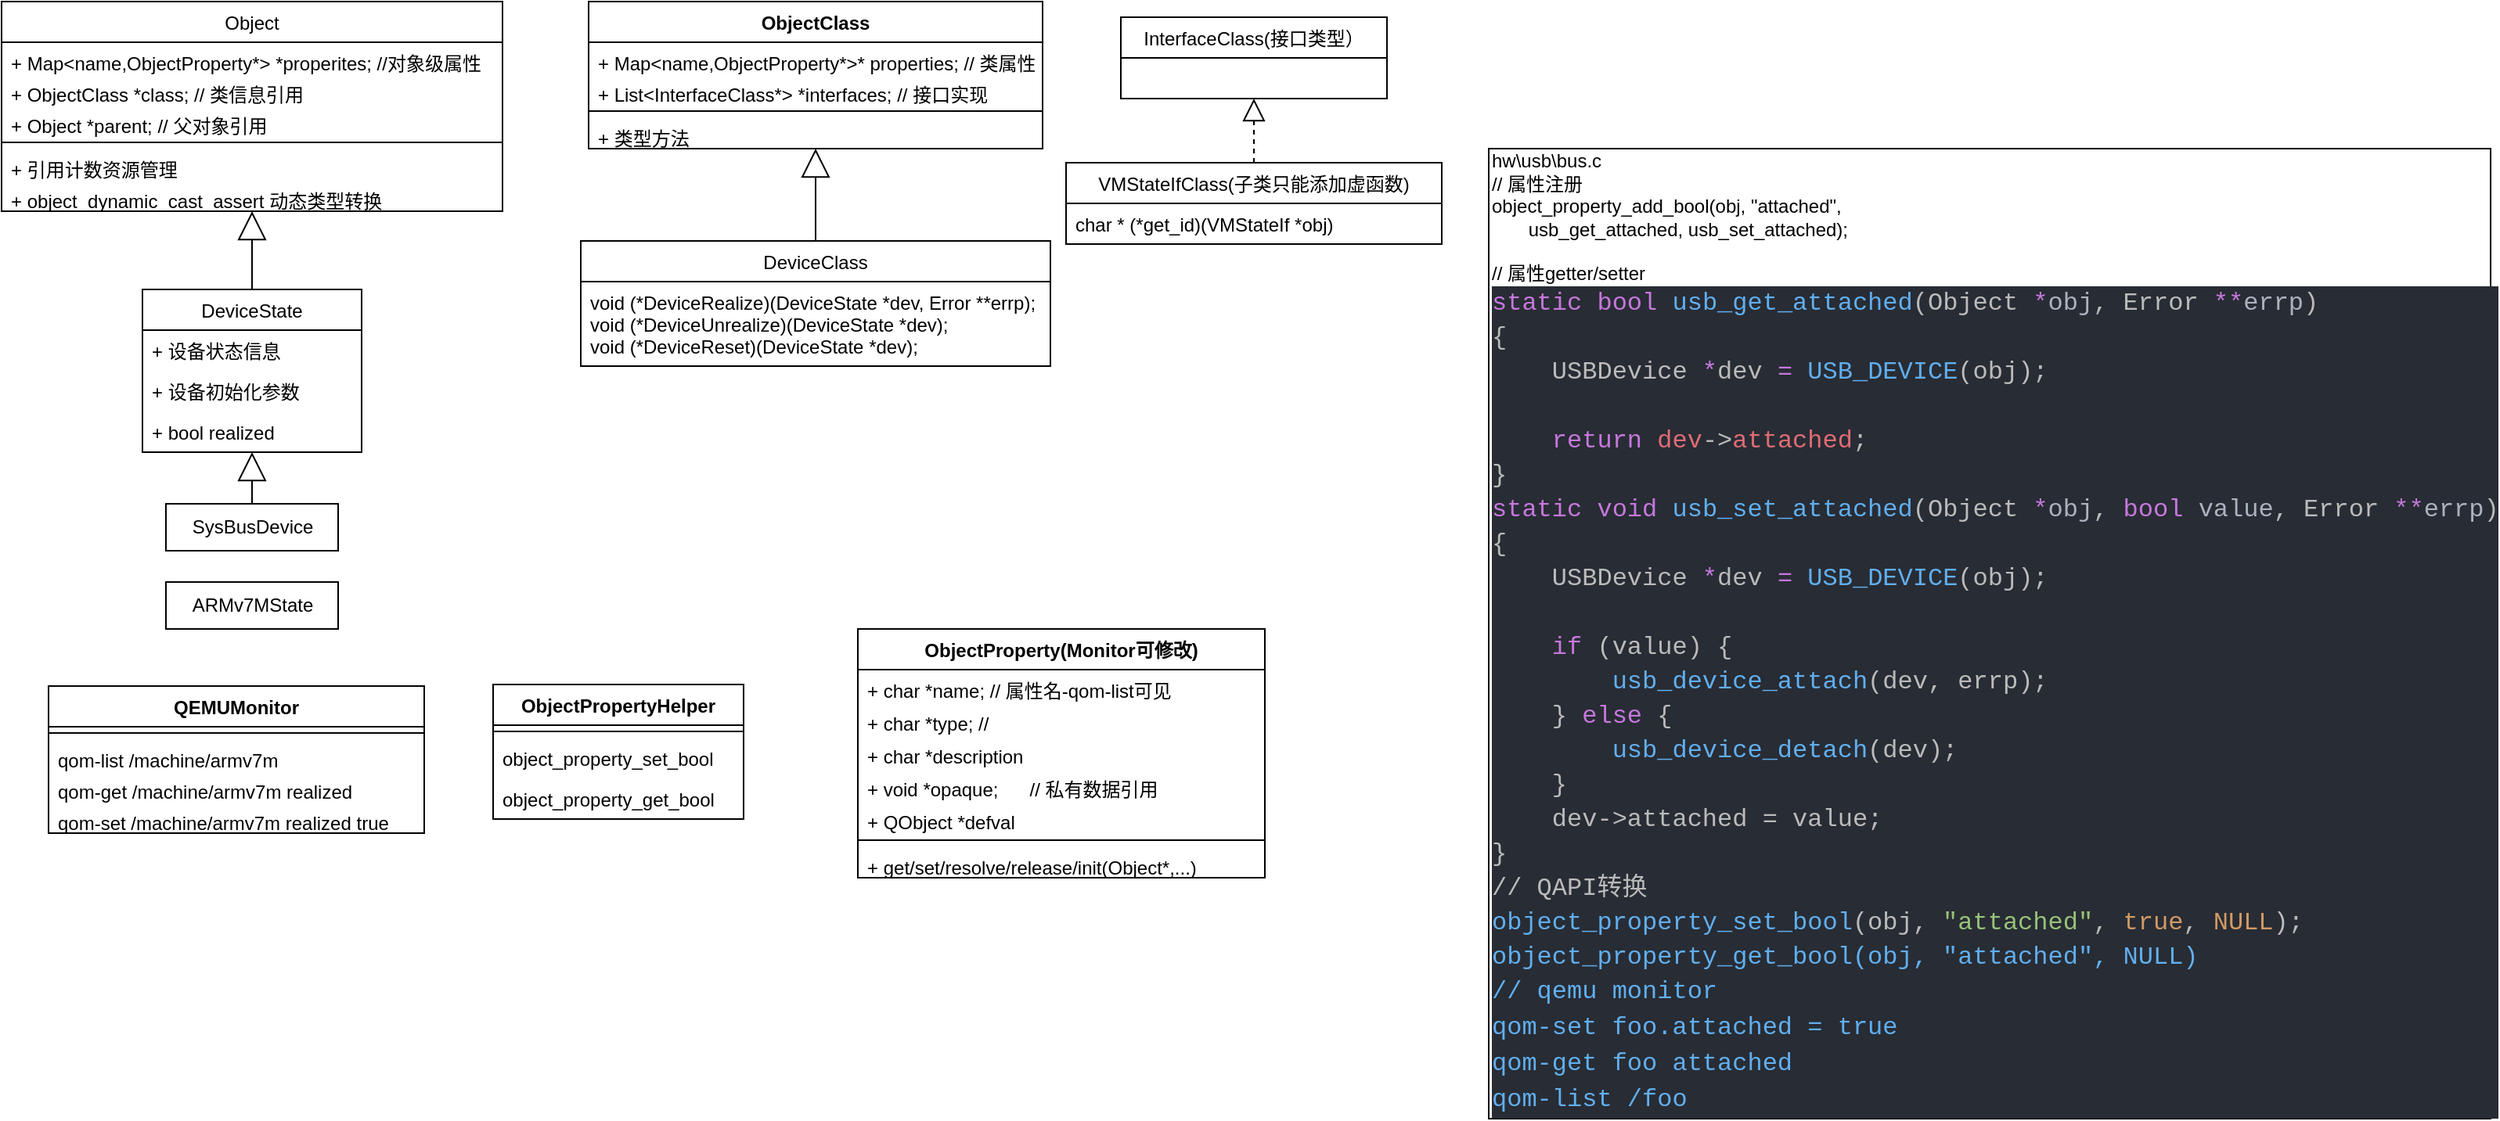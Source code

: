 <mxfile version="16.6.1" type="github">
  <diagram id="s7khT9hOSnQoJCwWfRDU" name="Page-1">
    <mxGraphModel dx="1422" dy="849" grid="1" gridSize="10" guides="1" tooltips="1" connect="1" arrows="1" fold="1" page="1" pageScale="1" pageWidth="827" pageHeight="1169" math="0" shadow="0">
      <root>
        <mxCell id="0" />
        <mxCell id="1" parent="0" />
        <mxCell id="QnAGGfaAY6AX2OodTETw-1" value="Object" style="swimlane;fontStyle=0;childLayout=stackLayout;horizontal=1;startSize=26;fillColor=none;horizontalStack=0;resizeParent=1;resizeParentMax=0;resizeLast=0;collapsible=1;marginBottom=0;" vertex="1" parent="1">
          <mxGeometry x="40" y="289" width="320" height="134" as="geometry" />
        </mxCell>
        <mxCell id="QnAGGfaAY6AX2OodTETw-2" value="+ Map&lt;name,ObjectProperty*&gt; *properites; //对象级属性" style="text;strokeColor=none;fillColor=none;align=left;verticalAlign=top;spacingLeft=4;spacingRight=4;overflow=hidden;rotatable=0;points=[[0,0.5],[1,0.5]];portConstraint=eastwest;" vertex="1" parent="QnAGGfaAY6AX2OodTETw-1">
          <mxGeometry y="26" width="320" height="20" as="geometry" />
        </mxCell>
        <mxCell id="QnAGGfaAY6AX2OodTETw-32" value="+ ObjectClass *class; // 类信息引用" style="text;strokeColor=none;fillColor=none;align=left;verticalAlign=top;spacingLeft=4;spacingRight=4;overflow=hidden;rotatable=0;points=[[0,0.5],[1,0.5]];portConstraint=eastwest;" vertex="1" parent="QnAGGfaAY6AX2OodTETw-1">
          <mxGeometry y="46" width="320" height="20" as="geometry" />
        </mxCell>
        <mxCell id="QnAGGfaAY6AX2OodTETw-31" value="+ Object *parent; // 父对象引用" style="text;strokeColor=none;fillColor=none;align=left;verticalAlign=top;spacingLeft=4;spacingRight=4;overflow=hidden;rotatable=0;points=[[0,0.5],[1,0.5]];portConstraint=eastwest;" vertex="1" parent="QnAGGfaAY6AX2OodTETw-1">
          <mxGeometry y="66" width="320" height="20" as="geometry" />
        </mxCell>
        <mxCell id="QnAGGfaAY6AX2OodTETw-9" value="" style="line;strokeWidth=1;fillColor=none;align=left;verticalAlign=middle;spacingTop=-1;spacingLeft=3;spacingRight=3;rotatable=0;labelPosition=right;points=[];portConstraint=eastwest;" vertex="1" parent="QnAGGfaAY6AX2OodTETw-1">
          <mxGeometry y="86" width="320" height="8" as="geometry" />
        </mxCell>
        <mxCell id="QnAGGfaAY6AX2OodTETw-3" value="+ 引用计数资源管理" style="text;strokeColor=none;fillColor=none;align=left;verticalAlign=top;spacingLeft=4;spacingRight=4;overflow=hidden;rotatable=0;points=[[0,0.5],[1,0.5]];portConstraint=eastwest;" vertex="1" parent="QnAGGfaAY6AX2OodTETw-1">
          <mxGeometry y="94" width="320" height="20" as="geometry" />
        </mxCell>
        <mxCell id="QnAGGfaAY6AX2OodTETw-10" value="+ object_dynamic_cast_assert 动态类型转换" style="text;strokeColor=none;fillColor=none;align=left;verticalAlign=top;spacingLeft=4;spacingRight=4;overflow=hidden;rotatable=0;points=[[0,0.5],[1,0.5]];portConstraint=eastwest;" vertex="1" parent="QnAGGfaAY6AX2OodTETw-1">
          <mxGeometry y="114" width="320" height="20" as="geometry" />
        </mxCell>
        <mxCell id="QnAGGfaAY6AX2OodTETw-5" value="ObjectClass" style="swimlane;fontStyle=1;align=center;verticalAlign=top;childLayout=stackLayout;horizontal=1;startSize=26;horizontalStack=0;resizeParent=1;resizeParentMax=0;resizeLast=0;collapsible=1;marginBottom=0;" vertex="1" parent="1">
          <mxGeometry x="415" y="289" width="290" height="94" as="geometry" />
        </mxCell>
        <mxCell id="QnAGGfaAY6AX2OodTETw-6" value="+ Map&lt;name,ObjectProperty*&gt;* properties; // 类属性" style="text;strokeColor=none;fillColor=none;align=left;verticalAlign=top;spacingLeft=4;spacingRight=4;overflow=hidden;rotatable=0;points=[[0,0.5],[1,0.5]];portConstraint=eastwest;" vertex="1" parent="QnAGGfaAY6AX2OodTETw-5">
          <mxGeometry y="26" width="290" height="20" as="geometry" />
        </mxCell>
        <mxCell id="QnAGGfaAY6AX2OodTETw-15" value="+ List&lt;InterfaceClass*&gt; *interfaces; // 接口实现" style="text;strokeColor=none;fillColor=none;align=left;verticalAlign=top;spacingLeft=4;spacingRight=4;overflow=hidden;rotatable=0;points=[[0,0.5],[1,0.5]];portConstraint=eastwest;" vertex="1" parent="QnAGGfaAY6AX2OodTETw-5">
          <mxGeometry y="46" width="290" height="20" as="geometry" />
        </mxCell>
        <mxCell id="QnAGGfaAY6AX2OodTETw-7" value="" style="line;strokeWidth=1;fillColor=none;align=left;verticalAlign=middle;spacingTop=-1;spacingLeft=3;spacingRight=3;rotatable=0;labelPosition=right;points=[];portConstraint=eastwest;" vertex="1" parent="QnAGGfaAY6AX2OodTETw-5">
          <mxGeometry y="66" width="290" height="8" as="geometry" />
        </mxCell>
        <mxCell id="QnAGGfaAY6AX2OodTETw-8" value="+ 类型方法" style="text;strokeColor=none;fillColor=none;align=left;verticalAlign=top;spacingLeft=4;spacingRight=4;overflow=hidden;rotatable=0;points=[[0,0.5],[1,0.5]];portConstraint=eastwest;" vertex="1" parent="QnAGGfaAY6AX2OodTETw-5">
          <mxGeometry y="74" width="290" height="20" as="geometry" />
        </mxCell>
        <mxCell id="QnAGGfaAY6AX2OodTETw-11" value="DeviceState" style="swimlane;fontStyle=0;childLayout=stackLayout;horizontal=1;startSize=26;fillColor=none;horizontalStack=0;resizeParent=1;resizeParentMax=0;resizeLast=0;collapsible=1;marginBottom=0;" vertex="1" parent="1">
          <mxGeometry x="130" y="473" width="140" height="104" as="geometry" />
        </mxCell>
        <mxCell id="QnAGGfaAY6AX2OodTETw-12" value="+ 设备状态信息" style="text;strokeColor=none;fillColor=none;align=left;verticalAlign=top;spacingLeft=4;spacingRight=4;overflow=hidden;rotatable=0;points=[[0,0.5],[1,0.5]];portConstraint=eastwest;" vertex="1" parent="QnAGGfaAY6AX2OodTETw-11">
          <mxGeometry y="26" width="140" height="26" as="geometry" />
        </mxCell>
        <mxCell id="QnAGGfaAY6AX2OodTETw-13" value="+ 设备初始化参数" style="text;strokeColor=none;fillColor=none;align=left;verticalAlign=top;spacingLeft=4;spacingRight=4;overflow=hidden;rotatable=0;points=[[0,0.5],[1,0.5]];portConstraint=eastwest;" vertex="1" parent="QnAGGfaAY6AX2OodTETw-11">
          <mxGeometry y="52" width="140" height="26" as="geometry" />
        </mxCell>
        <mxCell id="QnAGGfaAY6AX2OodTETw-58" value="+ bool realized" style="text;strokeColor=none;fillColor=none;align=left;verticalAlign=top;spacingLeft=4;spacingRight=4;overflow=hidden;rotatable=0;points=[[0,0.5],[1,0.5]];portConstraint=eastwest;" vertex="1" parent="QnAGGfaAY6AX2OodTETw-11">
          <mxGeometry y="78" width="140" height="26" as="geometry" />
        </mxCell>
        <mxCell id="QnAGGfaAY6AX2OodTETw-16" value="InterfaceClass(接口类型）" style="swimlane;fontStyle=0;childLayout=stackLayout;horizontal=1;startSize=26;fillColor=none;horizontalStack=0;resizeParent=1;resizeParentMax=0;resizeLast=0;collapsible=1;marginBottom=0;" vertex="1" parent="1">
          <mxGeometry x="755" y="299" width="170" height="52" as="geometry" />
        </mxCell>
        <mxCell id="QnAGGfaAY6AX2OodTETw-21" value="VMStateIfClass(子类只能添加虚函数)" style="swimlane;fontStyle=0;childLayout=stackLayout;horizontal=1;startSize=26;fillColor=none;horizontalStack=0;resizeParent=1;resizeParentMax=0;resizeLast=0;collapsible=1;marginBottom=0;" vertex="1" parent="1">
          <mxGeometry x="720" y="392" width="240" height="52" as="geometry" />
        </mxCell>
        <mxCell id="QnAGGfaAY6AX2OodTETw-22" value="char * (*get_id)(VMStateIf *obj)" style="text;strokeColor=none;fillColor=none;align=left;verticalAlign=top;spacingLeft=4;spacingRight=4;overflow=hidden;rotatable=0;points=[[0,0.5],[1,0.5]];portConstraint=eastwest;" vertex="1" parent="QnAGGfaAY6AX2OodTETw-21">
          <mxGeometry y="26" width="240" height="26" as="geometry" />
        </mxCell>
        <mxCell id="QnAGGfaAY6AX2OodTETw-25" value="" style="endArrow=block;dashed=1;endFill=0;endSize=12;html=1;rounded=0;entryX=0.5;entryY=1;entryDx=0;entryDy=0;exitX=0.5;exitY=0;exitDx=0;exitDy=0;" edge="1" parent="1" source="QnAGGfaAY6AX2OodTETw-21" target="QnAGGfaAY6AX2OodTETw-16">
          <mxGeometry width="160" relative="1" as="geometry">
            <mxPoint x="655" y="539" as="sourcePoint" />
            <mxPoint x="815" y="539" as="targetPoint" />
          </mxGeometry>
        </mxCell>
        <mxCell id="QnAGGfaAY6AX2OodTETw-26" value="DeviceClass" style="swimlane;fontStyle=0;childLayout=stackLayout;horizontal=1;startSize=26;fillColor=none;horizontalStack=0;resizeParent=1;resizeParentMax=0;resizeLast=0;collapsible=1;marginBottom=0;" vertex="1" parent="1">
          <mxGeometry x="410" y="442" width="300" height="80" as="geometry" />
        </mxCell>
        <mxCell id="QnAGGfaAY6AX2OodTETw-27" value="void (*DeviceRealize)(DeviceState *dev, Error **errp);&#xa;void (*DeviceUnrealize)(DeviceState *dev);&#xa;void (*DeviceReset)(DeviceState *dev);" style="text;strokeColor=none;fillColor=none;align=left;verticalAlign=top;spacingLeft=4;spacingRight=4;overflow=hidden;rotatable=0;points=[[0,0.5],[1,0.5]];portConstraint=eastwest;" vertex="1" parent="QnAGGfaAY6AX2OodTETw-26">
          <mxGeometry y="26" width="300" height="54" as="geometry" />
        </mxCell>
        <mxCell id="QnAGGfaAY6AX2OodTETw-29" value="" style="endArrow=block;endSize=16;endFill=0;html=1;rounded=0;exitX=0.5;exitY=0;exitDx=0;exitDy=0;" edge="1" parent="1" source="QnAGGfaAY6AX2OodTETw-26" target="QnAGGfaAY6AX2OodTETw-8">
          <mxGeometry width="160" relative="1" as="geometry">
            <mxPoint x="595" y="539" as="sourcePoint" />
            <mxPoint x="755" y="539" as="targetPoint" />
          </mxGeometry>
        </mxCell>
        <mxCell id="QnAGGfaAY6AX2OodTETw-30" value="" style="endArrow=block;endSize=16;endFill=0;html=1;rounded=0;exitX=0.5;exitY=0;exitDx=0;exitDy=0;" edge="1" parent="1" source="QnAGGfaAY6AX2OodTETw-11" target="QnAGGfaAY6AX2OodTETw-10">
          <mxGeometry width="160" relative="1" as="geometry">
            <mxPoint x="510" y="485" as="sourcePoint" />
            <mxPoint x="540.07" y="424" as="targetPoint" />
          </mxGeometry>
        </mxCell>
        <mxCell id="QnAGGfaAY6AX2OodTETw-33" value="ObjectProperty(Monitor可修改)" style="swimlane;fontStyle=1;align=center;verticalAlign=top;childLayout=stackLayout;horizontal=1;startSize=26;horizontalStack=0;resizeParent=1;resizeParentMax=0;resizeLast=0;collapsible=1;marginBottom=0;" vertex="1" parent="1">
          <mxGeometry x="587" y="690" width="260" height="159" as="geometry" />
        </mxCell>
        <mxCell id="QnAGGfaAY6AX2OodTETw-34" value="+ char *name; // 属性名-qom-list可见" style="text;strokeColor=none;fillColor=none;align=left;verticalAlign=top;spacingLeft=4;spacingRight=4;overflow=hidden;rotatable=0;points=[[0,0.5],[1,0.5]];portConstraint=eastwest;" vertex="1" parent="QnAGGfaAY6AX2OodTETw-33">
          <mxGeometry y="26" width="260" height="21" as="geometry" />
        </mxCell>
        <mxCell id="QnAGGfaAY6AX2OodTETw-35" value="+ char *type; // " style="text;strokeColor=none;fillColor=none;align=left;verticalAlign=top;spacingLeft=4;spacingRight=4;overflow=hidden;rotatable=0;points=[[0,0.5],[1,0.5]];portConstraint=eastwest;" vertex="1" parent="QnAGGfaAY6AX2OodTETw-33">
          <mxGeometry y="47" width="260" height="21" as="geometry" />
        </mxCell>
        <mxCell id="QnAGGfaAY6AX2OodTETw-36" value="+ char *description" style="text;strokeColor=none;fillColor=none;align=left;verticalAlign=top;spacingLeft=4;spacingRight=4;overflow=hidden;rotatable=0;points=[[0,0.5],[1,0.5]];portConstraint=eastwest;" vertex="1" parent="QnAGGfaAY6AX2OodTETw-33">
          <mxGeometry y="68" width="260" height="21" as="geometry" />
        </mxCell>
        <mxCell id="QnAGGfaAY6AX2OodTETw-37" value="+ void *opaque;      // 私有数据引用" style="text;strokeColor=none;fillColor=none;align=left;verticalAlign=top;spacingLeft=4;spacingRight=4;overflow=hidden;rotatable=0;points=[[0,0.5],[1,0.5]];portConstraint=eastwest;" vertex="1" parent="QnAGGfaAY6AX2OodTETw-33">
          <mxGeometry y="89" width="260" height="21" as="geometry" />
        </mxCell>
        <mxCell id="QnAGGfaAY6AX2OodTETw-38" value="+ QObject *defval" style="text;strokeColor=none;fillColor=none;align=left;verticalAlign=top;spacingLeft=4;spacingRight=4;overflow=hidden;rotatable=0;points=[[0,0.5],[1,0.5]];portConstraint=eastwest;" vertex="1" parent="QnAGGfaAY6AX2OodTETw-33">
          <mxGeometry y="110" width="260" height="21" as="geometry" />
        </mxCell>
        <mxCell id="QnAGGfaAY6AX2OodTETw-39" value="" style="line;strokeWidth=1;fillColor=none;align=left;verticalAlign=middle;spacingTop=-1;spacingLeft=3;spacingRight=3;rotatable=0;labelPosition=right;points=[];portConstraint=eastwest;" vertex="1" parent="QnAGGfaAY6AX2OodTETw-33">
          <mxGeometry y="131" width="260" height="8" as="geometry" />
        </mxCell>
        <mxCell id="QnAGGfaAY6AX2OodTETw-40" value="+ get/set/resolve/release/init(Object*,...)" style="text;strokeColor=none;fillColor=none;align=left;verticalAlign=top;spacingLeft=4;spacingRight=4;overflow=hidden;rotatable=0;points=[[0,0.5],[1,0.5]];portConstraint=eastwest;" vertex="1" parent="QnAGGfaAY6AX2OodTETw-33">
          <mxGeometry y="139" width="260" height="20" as="geometry" />
        </mxCell>
        <mxCell id="QnAGGfaAY6AX2OodTETw-46" value="&lt;div&gt;hw\usb\bus.c&lt;br&gt;&lt;/div&gt;&lt;div&gt;// 属性注册&lt;/div&gt;&lt;div&gt;object_property_add_bool(obj,&amp;nbsp;&lt;span&gt;&quot;attached&quot;,&lt;/span&gt;&lt;/div&gt;&lt;div&gt;&lt;span&gt;&amp;nbsp; &amp;nbsp; &amp;nbsp; &amp;nbsp;usb_get_attached, usb_set_attached);&lt;/span&gt;&lt;/div&gt;&lt;div&gt;&lt;span&gt;&lt;br&gt;&lt;/span&gt;&lt;/div&gt;&lt;div&gt;// 属性getter/setter&lt;/div&gt;&lt;div&gt;&lt;div style=&quot;background-color: rgb(40 , 44 , 52) ; line-height: 22px&quot;&gt;&lt;div style=&quot;color: rgb(187 , 187 , 187) ; font-family: &amp;#34;consolas&amp;#34; , &amp;#34;courier new&amp;#34; , monospace ; font-size: 16px&quot;&gt;&lt;span style=&quot;color: #c678dd&quot;&gt;static&lt;/span&gt;&amp;nbsp;&lt;span style=&quot;color: #c678dd&quot;&gt;bool&lt;/span&gt;&amp;nbsp;&lt;span style=&quot;color: #61afef&quot;&gt;usb_get_attached&lt;/span&gt;(Object&amp;nbsp;&lt;span style=&quot;color: #c678dd&quot;&gt;*&lt;/span&gt;&lt;span style=&quot;color: #abb2bf&quot;&gt;obj&lt;/span&gt;,&amp;nbsp;Error&amp;nbsp;&lt;span style=&quot;color: #c678dd&quot;&gt;**&lt;/span&gt;&lt;span style=&quot;color: #abb2bf&quot;&gt;errp&lt;/span&gt;)&lt;/div&gt;&lt;div style=&quot;color: rgb(187 , 187 , 187) ; font-family: &amp;#34;consolas&amp;#34; , &amp;#34;courier new&amp;#34; , monospace ; font-size: 16px&quot;&gt;{&lt;/div&gt;&lt;div style=&quot;color: rgb(187 , 187 , 187) ; font-family: &amp;#34;consolas&amp;#34; , &amp;#34;courier new&amp;#34; , monospace ; font-size: 16px&quot;&gt;&amp;nbsp;&amp;nbsp;&amp;nbsp;&amp;nbsp;USBDevice&amp;nbsp;&lt;span style=&quot;color: #c678dd&quot;&gt;*&lt;/span&gt;dev&amp;nbsp;&lt;span style=&quot;color: #c678dd&quot;&gt;=&lt;/span&gt;&amp;nbsp;&lt;span style=&quot;color: #61afef&quot;&gt;USB_DEVICE&lt;/span&gt;(obj);&lt;/div&gt;&lt;br&gt;&lt;div style=&quot;color: rgb(187 , 187 , 187) ; font-family: &amp;#34;consolas&amp;#34; , &amp;#34;courier new&amp;#34; , monospace ; font-size: 16px&quot;&gt;&amp;nbsp;&amp;nbsp;&amp;nbsp;&amp;nbsp;&lt;span style=&quot;color: #c678dd&quot;&gt;return&lt;/span&gt;&amp;nbsp;&lt;span style=&quot;color: #e06c75&quot;&gt;dev&lt;/span&gt;-&amp;gt;&lt;span style=&quot;color: #e06c75&quot;&gt;attached&lt;/span&gt;;&lt;/div&gt;&lt;div style=&quot;color: rgb(187 , 187 , 187) ; font-family: &amp;#34;consolas&amp;#34; , &amp;#34;courier new&amp;#34; , monospace ; font-size: 16px&quot;&gt;}&lt;/div&gt;&lt;div&gt;&lt;div style=&quot;line-height: 22px&quot;&gt;&lt;div style=&quot;color: rgb(187 , 187 , 187) ; font-family: &amp;#34;consolas&amp;#34; , &amp;#34;courier new&amp;#34; , monospace ; font-size: 16px&quot;&gt;&lt;span style=&quot;color: #c678dd&quot;&gt;static&lt;/span&gt;&amp;nbsp;&lt;span style=&quot;color: #c678dd&quot;&gt;void&lt;/span&gt;&amp;nbsp;&lt;span style=&quot;color: #61afef&quot;&gt;usb_set_attached&lt;/span&gt;(Object&amp;nbsp;&lt;span style=&quot;color: #c678dd&quot;&gt;*&lt;/span&gt;&lt;span style=&quot;color: #abb2bf&quot;&gt;obj&lt;/span&gt;,&amp;nbsp;&lt;span style=&quot;color: #c678dd&quot;&gt;bool&lt;/span&gt;&amp;nbsp;&lt;span style=&quot;color: #abb2bf&quot;&gt;value&lt;/span&gt;,&amp;nbsp;Error&amp;nbsp;&lt;span style=&quot;color: #c678dd&quot;&gt;**&lt;/span&gt;&lt;span style=&quot;color: #abb2bf&quot;&gt;errp&lt;/span&gt;)&lt;/div&gt;&lt;div style=&quot;color: rgb(187 , 187 , 187) ; font-family: &amp;#34;consolas&amp;#34; , &amp;#34;courier new&amp;#34; , monospace ; font-size: 16px&quot;&gt;{&lt;/div&gt;&lt;div style=&quot;color: rgb(187 , 187 , 187) ; font-family: &amp;#34;consolas&amp;#34; , &amp;#34;courier new&amp;#34; , monospace ; font-size: 16px&quot;&gt;&amp;nbsp;&amp;nbsp;&amp;nbsp;&amp;nbsp;USBDevice&amp;nbsp;&lt;span style=&quot;color: #c678dd&quot;&gt;*&lt;/span&gt;dev&amp;nbsp;&lt;span style=&quot;color: #c678dd&quot;&gt;=&lt;/span&gt;&amp;nbsp;&lt;span style=&quot;color: #61afef&quot;&gt;USB_DEVICE&lt;/span&gt;(obj);&lt;/div&gt;&lt;br&gt;&lt;div style=&quot;color: rgb(187 , 187 , 187) ; font-family: &amp;#34;consolas&amp;#34; , &amp;#34;courier new&amp;#34; , monospace ; font-size: 16px&quot;&gt;&amp;nbsp;&amp;nbsp;&amp;nbsp;&amp;nbsp;&lt;span style=&quot;color: #c678dd&quot;&gt;if&lt;/span&gt;&amp;nbsp;(value)&amp;nbsp;{&lt;/div&gt;&lt;div style=&quot;color: rgb(187 , 187 , 187) ; font-family: &amp;#34;consolas&amp;#34; , &amp;#34;courier new&amp;#34; , monospace ; font-size: 16px&quot;&gt;&amp;nbsp;&amp;nbsp;&amp;nbsp;&amp;nbsp;&amp;nbsp;&amp;nbsp;&amp;nbsp;&amp;nbsp;&lt;span style=&quot;color: #61afef&quot;&gt;usb_device_attach&lt;/span&gt;(dev,&amp;nbsp;errp);&lt;/div&gt;&lt;div style=&quot;color: rgb(187 , 187 , 187) ; font-family: &amp;#34;consolas&amp;#34; , &amp;#34;courier new&amp;#34; , monospace ; font-size: 16px&quot;&gt;&amp;nbsp;&amp;nbsp;&amp;nbsp;&amp;nbsp;}&amp;nbsp;&lt;span style=&quot;color: #c678dd&quot;&gt;else&lt;/span&gt;&amp;nbsp;{&lt;/div&gt;&lt;div style=&quot;color: rgb(187 , 187 , 187) ; font-family: &amp;#34;consolas&amp;#34; , &amp;#34;courier new&amp;#34; , monospace ; font-size: 16px&quot;&gt;&amp;nbsp;&amp;nbsp;&amp;nbsp;&amp;nbsp;&amp;nbsp;&amp;nbsp;&amp;nbsp;&amp;nbsp;&lt;span style=&quot;color: #61afef&quot;&gt;usb_device_detach&lt;/span&gt;(dev);&lt;/div&gt;&lt;div style=&quot;color: rgb(187 , 187 , 187) ; font-family: &amp;#34;consolas&amp;#34; , &amp;#34;courier new&amp;#34; , monospace ; font-size: 16px&quot;&gt;&amp;nbsp;&amp;nbsp;&amp;nbsp;&amp;nbsp;}&lt;/div&gt;&lt;div style=&quot;color: rgb(187 , 187 , 187) ; font-family: &amp;#34;consolas&amp;#34; , &amp;#34;courier new&amp;#34; , monospace ; font-size: 16px&quot;&gt;&amp;nbsp; &amp;nbsp; dev-&amp;gt;attached = value;&lt;/div&gt;&lt;div style=&quot;color: rgb(187 , 187 , 187) ; font-family: &amp;#34;consolas&amp;#34; , &amp;#34;courier new&amp;#34; , monospace ; font-size: 16px&quot;&gt;}&lt;/div&gt;&lt;div style=&quot;color: rgb(187 , 187 , 187) ; font-family: &amp;#34;consolas&amp;#34; , &amp;#34;courier new&amp;#34; , monospace ; font-size: 16px&quot;&gt;// QAPI转换&lt;/div&gt;&lt;div style=&quot;color: rgb(187 , 187 , 187) ; font-family: &amp;#34;consolas&amp;#34; , &amp;#34;courier new&amp;#34; , monospace ; font-size: 16px&quot;&gt;&lt;div style=&quot;font-family: &amp;#34;consolas&amp;#34; , &amp;#34;courier new&amp;#34; , monospace ; line-height: 22px&quot;&gt;&lt;span style=&quot;color: #61afef&quot;&gt;object_property_set_bool&lt;/span&gt;(obj,&amp;nbsp;&lt;span style=&quot;color: #98c379&quot;&gt;&quot;attached&quot;&lt;/span&gt;,&amp;nbsp;&lt;span style=&quot;color: #d19a66&quot;&gt;true&lt;/span&gt;,&amp;nbsp;&lt;span style=&quot;color: #d19a66&quot;&gt;NULL&lt;/span&gt;);&lt;/div&gt;&lt;/div&gt;&lt;div style=&quot;line-height: 22px&quot;&gt;&lt;div style=&quot;color: rgb(187 , 187 , 187) ; font-family: &amp;#34;consolas&amp;#34; , &amp;#34;courier new&amp;#34; , monospace ; font-size: 16px ; line-height: 22px&quot;&gt;&lt;span style=&quot;color: #61afef&quot;&gt;object_property_get_bool(obj, &quot;attached&quot;, NULL)&lt;/span&gt;&lt;/div&gt;&lt;div style=&quot;line-height: 22px&quot;&gt;&lt;font color=&quot;#61afef&quot; face=&quot;consolas, courier new, monospace&quot;&gt;&lt;span style=&quot;font-size: 16px&quot;&gt;// qemu monitor&lt;/span&gt;&lt;/font&gt;&lt;/div&gt;&lt;div style=&quot;line-height: 22px&quot;&gt;&lt;font color=&quot;#61afef&quot; face=&quot;consolas, courier new, monospace&quot;&gt;&lt;span style=&quot;font-size: 16px&quot;&gt;qom-set foo.attached = true&lt;/span&gt;&lt;/font&gt;&lt;br&gt;&lt;/div&gt;&lt;div style=&quot;line-height: 22px&quot;&gt;&lt;font color=&quot;#61afef&quot; face=&quot;consolas, courier new, monospace&quot;&gt;&lt;span style=&quot;font-size: 16px&quot;&gt;qom-get foo attached&lt;/span&gt;&lt;/font&gt;&lt;/div&gt;&lt;div style=&quot;line-height: 22px&quot;&gt;&lt;font color=&quot;#61afef&quot; face=&quot;consolas, courier new, monospace&quot;&gt;&lt;span style=&quot;font-size: 16px&quot;&gt;qom-list /foo&lt;/span&gt;&lt;/font&gt;&lt;/div&gt;&lt;/div&gt;&lt;/div&gt;&lt;/div&gt;&lt;/div&gt;&lt;/div&gt;" style="whiteSpace=wrap;html=1;align=left;" vertex="1" parent="1">
          <mxGeometry x="990" y="383" width="640" height="620" as="geometry" />
        </mxCell>
        <mxCell id="QnAGGfaAY6AX2OodTETw-47" value="QEMUMonitor" style="swimlane;fontStyle=1;align=center;verticalAlign=top;childLayout=stackLayout;horizontal=1;startSize=26;horizontalStack=0;resizeParent=1;resizeParentMax=0;resizeLast=0;collapsible=1;marginBottom=0;" vertex="1" parent="1">
          <mxGeometry x="70" y="726.5" width="240" height="94" as="geometry" />
        </mxCell>
        <mxCell id="QnAGGfaAY6AX2OodTETw-49" value="" style="line;strokeWidth=1;fillColor=none;align=left;verticalAlign=middle;spacingTop=-1;spacingLeft=3;spacingRight=3;rotatable=0;labelPosition=right;points=[];portConstraint=eastwest;" vertex="1" parent="QnAGGfaAY6AX2OodTETw-47">
          <mxGeometry y="26" width="240" height="8" as="geometry" />
        </mxCell>
        <mxCell id="QnAGGfaAY6AX2OodTETw-50" value="qom-list /machine/armv7m" style="text;strokeColor=none;fillColor=none;align=left;verticalAlign=top;spacingLeft=4;spacingRight=4;overflow=hidden;rotatable=0;points=[[0,0.5],[1,0.5]];portConstraint=eastwest;" vertex="1" parent="QnAGGfaAY6AX2OodTETw-47">
          <mxGeometry y="34" width="240" height="20" as="geometry" />
        </mxCell>
        <mxCell id="QnAGGfaAY6AX2OodTETw-51" value="qom-get /machine/armv7m realized" style="text;strokeColor=none;fillColor=none;align=left;verticalAlign=top;spacingLeft=4;spacingRight=4;overflow=hidden;rotatable=0;points=[[0,0.5],[1,0.5]];portConstraint=eastwest;" vertex="1" parent="QnAGGfaAY6AX2OodTETw-47">
          <mxGeometry y="54" width="240" height="20" as="geometry" />
        </mxCell>
        <mxCell id="QnAGGfaAY6AX2OodTETw-52" value="qom-set /machine/armv7m realized true" style="text;strokeColor=none;fillColor=none;align=left;verticalAlign=top;spacingLeft=4;spacingRight=4;overflow=hidden;rotatable=0;points=[[0,0.5],[1,0.5]];portConstraint=eastwest;" vertex="1" parent="QnAGGfaAY6AX2OodTETw-47">
          <mxGeometry y="74" width="240" height="20" as="geometry" />
        </mxCell>
        <mxCell id="QnAGGfaAY6AX2OodTETw-53" value="ObjectPropertyHelper" style="swimlane;fontStyle=1;align=center;verticalAlign=top;childLayout=stackLayout;horizontal=1;startSize=26;horizontalStack=0;resizeParent=1;resizeParentMax=0;resizeLast=0;collapsible=1;marginBottom=0;" vertex="1" parent="1">
          <mxGeometry x="354" y="725.5" width="160" height="86" as="geometry" />
        </mxCell>
        <mxCell id="QnAGGfaAY6AX2OodTETw-55" value="" style="line;strokeWidth=1;fillColor=none;align=left;verticalAlign=middle;spacingTop=-1;spacingLeft=3;spacingRight=3;rotatable=0;labelPosition=right;points=[];portConstraint=eastwest;" vertex="1" parent="QnAGGfaAY6AX2OodTETw-53">
          <mxGeometry y="26" width="160" height="8" as="geometry" />
        </mxCell>
        <mxCell id="QnAGGfaAY6AX2OodTETw-56" value="object_property_set_bool" style="text;strokeColor=none;fillColor=none;align=left;verticalAlign=top;spacingLeft=4;spacingRight=4;overflow=hidden;rotatable=0;points=[[0,0.5],[1,0.5]];portConstraint=eastwest;" vertex="1" parent="QnAGGfaAY6AX2OodTETw-53">
          <mxGeometry y="34" width="160" height="26" as="geometry" />
        </mxCell>
        <mxCell id="QnAGGfaAY6AX2OodTETw-57" value="object_property_get_bool" style="text;strokeColor=none;fillColor=none;align=left;verticalAlign=top;spacingLeft=4;spacingRight=4;overflow=hidden;rotatable=0;points=[[0,0.5],[1,0.5]];portConstraint=eastwest;" vertex="1" parent="QnAGGfaAY6AX2OodTETw-53">
          <mxGeometry y="60" width="160" height="26" as="geometry" />
        </mxCell>
        <mxCell id="QnAGGfaAY6AX2OodTETw-63" value="SysBusDevice" style="html=1;" vertex="1" parent="1">
          <mxGeometry x="145" y="610" width="110" height="30" as="geometry" />
        </mxCell>
        <mxCell id="QnAGGfaAY6AX2OodTETw-64" value="" style="endArrow=block;endSize=16;endFill=0;html=1;rounded=0;exitX=0.5;exitY=0;exitDx=0;exitDy=0;" edge="1" parent="1" source="QnAGGfaAY6AX2OodTETw-63" target="QnAGGfaAY6AX2OodTETw-58">
          <mxGeometry width="160" relative="1" as="geometry">
            <mxPoint x="210" y="483" as="sourcePoint" />
            <mxPoint x="210" y="433" as="targetPoint" />
          </mxGeometry>
        </mxCell>
        <mxCell id="QnAGGfaAY6AX2OodTETw-65" value="ARMv7MState" style="html=1;" vertex="1" parent="1">
          <mxGeometry x="145" y="660" width="110" height="30" as="geometry" />
        </mxCell>
      </root>
    </mxGraphModel>
  </diagram>
</mxfile>
